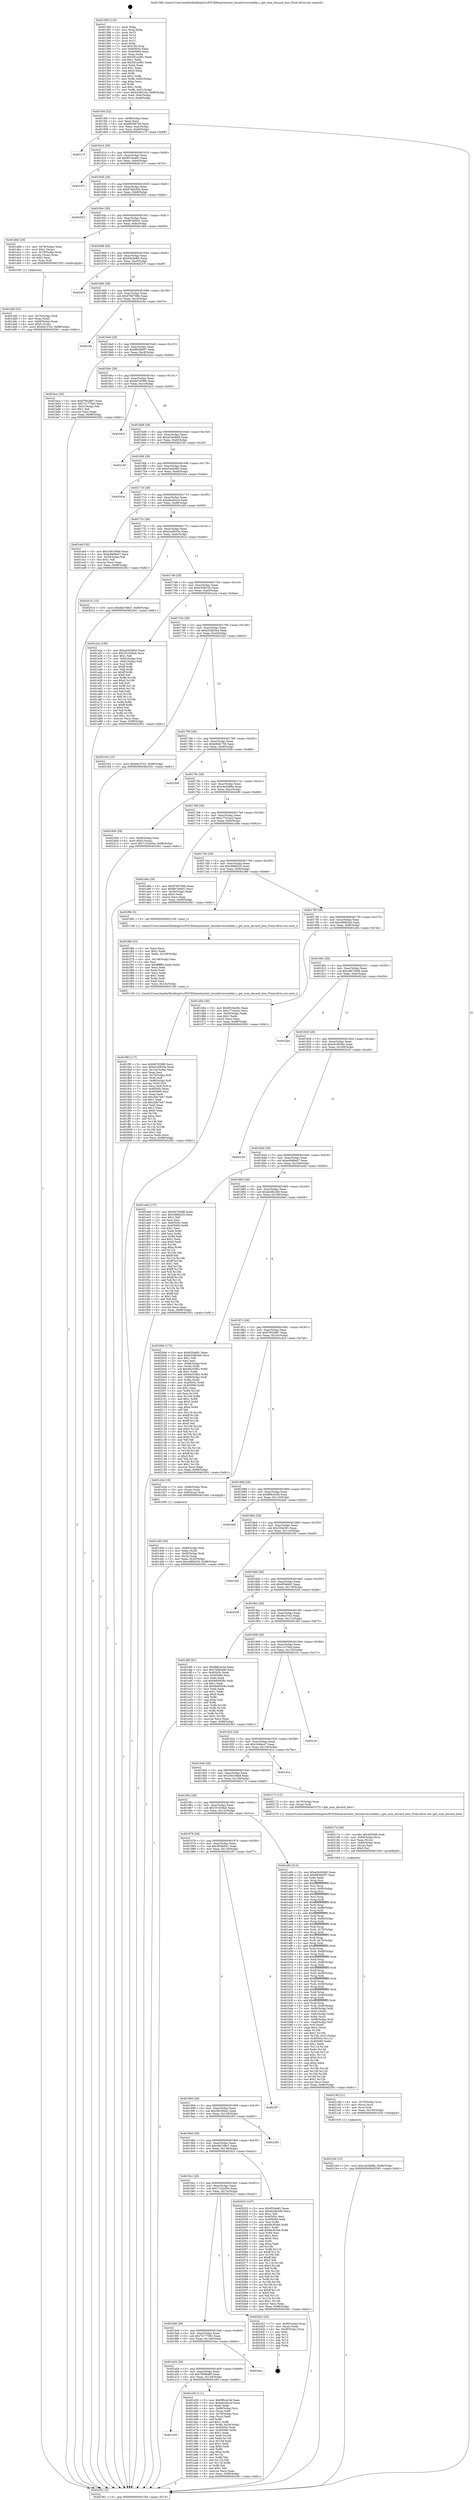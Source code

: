 digraph "0x401580" {
  label = "0x401580 (/mnt/c/Users/mathe/Desktop/tcc/POCII/binaries/extr_linuxdriversmddm.c_get_num_discard_bios_Final-ollvm.out::main(0))"
  labelloc = "t"
  node[shape=record]

  Entry [label="",width=0.3,height=0.3,shape=circle,fillcolor=black,style=filled]
  "0x4015f4" [label="{
     0x4015f4 [32]\l
     | [instrs]\l
     &nbsp;&nbsp;0x4015f4 \<+6\>: mov -0x98(%rbp),%eax\l
     &nbsp;&nbsp;0x4015fa \<+2\>: mov %eax,%ecx\l
     &nbsp;&nbsp;0x4015fc \<+6\>: sub $0x8050b7a9,%ecx\l
     &nbsp;&nbsp;0x401602 \<+6\>: mov %eax,-0xac(%rbp)\l
     &nbsp;&nbsp;0x401608 \<+6\>: mov %ecx,-0xb0(%rbp)\l
     &nbsp;&nbsp;0x40160e \<+6\>: je 0000000000401c7f \<main+0x6ff\>\l
  }"]
  "0x401c7f" [label="{
     0x401c7f\l
  }", style=dashed]
  "0x401614" [label="{
     0x401614 [28]\l
     | [instrs]\l
     &nbsp;&nbsp;0x401614 \<+5\>: jmp 0000000000401619 \<main+0x99\>\l
     &nbsp;&nbsp;0x401619 \<+6\>: mov -0xac(%rbp),%eax\l
     &nbsp;&nbsp;0x40161f \<+5\>: sub $0x8516a49c,%eax\l
     &nbsp;&nbsp;0x401624 \<+6\>: mov %eax,-0xb4(%rbp)\l
     &nbsp;&nbsp;0x40162a \<+6\>: je 0000000000401d7c \<main+0x7fc\>\l
  }"]
  Exit [label="",width=0.3,height=0.3,shape=circle,fillcolor=black,style=filled,peripheries=2]
  "0x401d7c" [label="{
     0x401d7c\l
  }", style=dashed]
  "0x401630" [label="{
     0x401630 [28]\l
     | [instrs]\l
     &nbsp;&nbsp;0x401630 \<+5\>: jmp 0000000000401635 \<main+0xb5\>\l
     &nbsp;&nbsp;0x401635 \<+6\>: mov -0xac(%rbp),%eax\l
     &nbsp;&nbsp;0x40163b \<+5\>: sub $0x87db230e,%eax\l
     &nbsp;&nbsp;0x401640 \<+6\>: mov %eax,-0xb8(%rbp)\l
     &nbsp;&nbsp;0x401646 \<+6\>: je 0000000000402552 \<main+0xfd2\>\l
  }"]
  "0x4021b0" [label="{
     0x4021b0 [15]\l
     | [instrs]\l
     &nbsp;&nbsp;0x4021b0 \<+10\>: movl $0xc4e5d68e,-0x98(%rbp)\l
     &nbsp;&nbsp;0x4021ba \<+5\>: jmp 0000000000402561 \<main+0xfe1\>\l
  }"]
  "0x402552" [label="{
     0x402552\l
  }", style=dashed]
  "0x40164c" [label="{
     0x40164c [28]\l
     | [instrs]\l
     &nbsp;&nbsp;0x40164c \<+5\>: jmp 0000000000401651 \<main+0xd1\>\l
     &nbsp;&nbsp;0x401651 \<+6\>: mov -0xac(%rbp),%eax\l
     &nbsp;&nbsp;0x401657 \<+5\>: sub $0x887e95d1,%eax\l
     &nbsp;&nbsp;0x40165c \<+6\>: mov %eax,-0xbc(%rbp)\l
     &nbsp;&nbsp;0x401662 \<+6\>: je 0000000000401db8 \<main+0x838\>\l
  }"]
  "0x40219b" [label="{
     0x40219b [21]\l
     | [instrs]\l
     &nbsp;&nbsp;0x40219b \<+4\>: mov -0x70(%rbp),%rcx\l
     &nbsp;&nbsp;0x40219f \<+3\>: mov (%rcx),%rcx\l
     &nbsp;&nbsp;0x4021a2 \<+3\>: mov %rcx,%rdi\l
     &nbsp;&nbsp;0x4021a5 \<+6\>: mov %eax,-0x150(%rbp)\l
     &nbsp;&nbsp;0x4021ab \<+5\>: call 0000000000401030 \<free@plt\>\l
     | [calls]\l
     &nbsp;&nbsp;0x401030 \{1\} (unknown)\l
  }"]
  "0x401db8" [label="{
     0x401db8 [29]\l
     | [instrs]\l
     &nbsp;&nbsp;0x401db8 \<+4\>: mov -0x78(%rbp),%rax\l
     &nbsp;&nbsp;0x401dbc \<+6\>: movl $0x1,(%rax)\l
     &nbsp;&nbsp;0x401dc2 \<+4\>: mov -0x78(%rbp),%rax\l
     &nbsp;&nbsp;0x401dc6 \<+3\>: movslq (%rax),%rax\l
     &nbsp;&nbsp;0x401dc9 \<+4\>: shl $0x2,%rax\l
     &nbsp;&nbsp;0x401dcd \<+3\>: mov %rax,%rdi\l
     &nbsp;&nbsp;0x401dd0 \<+5\>: call 0000000000401050 \<malloc@plt\>\l
     | [calls]\l
     &nbsp;&nbsp;0x401050 \{1\} (unknown)\l
  }"]
  "0x401668" [label="{
     0x401668 [28]\l
     | [instrs]\l
     &nbsp;&nbsp;0x401668 \<+5\>: jmp 000000000040166d \<main+0xed\>\l
     &nbsp;&nbsp;0x40166d \<+6\>: mov -0xac(%rbp),%eax\l
     &nbsp;&nbsp;0x401673 \<+5\>: sub $0x93b3e8f2,%eax\l
     &nbsp;&nbsp;0x401678 \<+6\>: mov %eax,-0xc0(%rbp)\l
     &nbsp;&nbsp;0x40167e \<+6\>: je 000000000040247f \<main+0xeff\>\l
  }"]
  "0x40217e" [label="{
     0x40217e [29]\l
     | [instrs]\l
     &nbsp;&nbsp;0x40217e \<+10\>: movabs $0x4030d6,%rdi\l
     &nbsp;&nbsp;0x402188 \<+4\>: mov -0x60(%rbp),%rcx\l
     &nbsp;&nbsp;0x40218c \<+2\>: mov %eax,(%rcx)\l
     &nbsp;&nbsp;0x40218e \<+4\>: mov -0x60(%rbp),%rcx\l
     &nbsp;&nbsp;0x402192 \<+2\>: mov (%rcx),%esi\l
     &nbsp;&nbsp;0x402194 \<+2\>: mov $0x0,%al\l
     &nbsp;&nbsp;0x402196 \<+5\>: call 0000000000401040 \<printf@plt\>\l
     | [calls]\l
     &nbsp;&nbsp;0x401040 \{1\} (unknown)\l
  }"]
  "0x40247f" [label="{
     0x40247f\l
  }", style=dashed]
  "0x401684" [label="{
     0x401684 [28]\l
     | [instrs]\l
     &nbsp;&nbsp;0x401684 \<+5\>: jmp 0000000000401689 \<main+0x109\>\l
     &nbsp;&nbsp;0x401689 \<+6\>: mov -0xac(%rbp),%eax\l
     &nbsp;&nbsp;0x40168f \<+5\>: sub $0x9780796b,%eax\l
     &nbsp;&nbsp;0x401694 \<+6\>: mov %eax,-0xc4(%rbp)\l
     &nbsp;&nbsp;0x40169a \<+6\>: je 00000000004022fa \<main+0xd7a\>\l
  }"]
  "0x401f9f" [label="{
     0x401f9f [117]\l
     | [instrs]\l
     &nbsp;&nbsp;0x401f9f \<+5\>: mov $0x9d7659f6,%ecx\l
     &nbsp;&nbsp;0x401fa4 \<+5\>: mov $0xb2a0835a,%edx\l
     &nbsp;&nbsp;0x401fa9 \<+6\>: mov -0x14c(%rbp),%esi\l
     &nbsp;&nbsp;0x401faf \<+3\>: imul %eax,%esi\l
     &nbsp;&nbsp;0x401fb2 \<+4\>: mov -0x70(%rbp),%r8\l
     &nbsp;&nbsp;0x401fb6 \<+3\>: mov (%r8),%r8\l
     &nbsp;&nbsp;0x401fb9 \<+4\>: mov -0x68(%rbp),%r9\l
     &nbsp;&nbsp;0x401fbd \<+3\>: movslq (%r9),%r9\l
     &nbsp;&nbsp;0x401fc0 \<+4\>: mov %esi,(%r8,%r9,4)\l
     &nbsp;&nbsp;0x401fc4 \<+7\>: mov 0x40505c,%eax\l
     &nbsp;&nbsp;0x401fcb \<+7\>: mov 0x405060,%esi\l
     &nbsp;&nbsp;0x401fd2 \<+2\>: mov %eax,%edi\l
     &nbsp;&nbsp;0x401fd4 \<+6\>: add $0x2bfc7b67,%edi\l
     &nbsp;&nbsp;0x401fda \<+3\>: sub $0x1,%edi\l
     &nbsp;&nbsp;0x401fdd \<+6\>: sub $0x2bfc7b67,%edi\l
     &nbsp;&nbsp;0x401fe3 \<+3\>: imul %edi,%eax\l
     &nbsp;&nbsp;0x401fe6 \<+3\>: and $0x1,%eax\l
     &nbsp;&nbsp;0x401fe9 \<+3\>: cmp $0x0,%eax\l
     &nbsp;&nbsp;0x401fec \<+4\>: sete %r10b\l
     &nbsp;&nbsp;0x401ff0 \<+3\>: cmp $0xa,%esi\l
     &nbsp;&nbsp;0x401ff3 \<+4\>: setl %r11b\l
     &nbsp;&nbsp;0x401ff7 \<+3\>: mov %r10b,%bl\l
     &nbsp;&nbsp;0x401ffa \<+3\>: and %r11b,%bl\l
     &nbsp;&nbsp;0x401ffd \<+3\>: xor %r11b,%r10b\l
     &nbsp;&nbsp;0x402000 \<+3\>: or %r10b,%bl\l
     &nbsp;&nbsp;0x402003 \<+3\>: test $0x1,%bl\l
     &nbsp;&nbsp;0x402006 \<+3\>: cmovne %edx,%ecx\l
     &nbsp;&nbsp;0x402009 \<+6\>: mov %ecx,-0x98(%rbp)\l
     &nbsp;&nbsp;0x40200f \<+5\>: jmp 0000000000402561 \<main+0xfe1\>\l
  }"]
  "0x4022fa" [label="{
     0x4022fa\l
  }", style=dashed]
  "0x4016a0" [label="{
     0x4016a0 [28]\l
     | [instrs]\l
     &nbsp;&nbsp;0x4016a0 \<+5\>: jmp 00000000004016a5 \<main+0x125\>\l
     &nbsp;&nbsp;0x4016a5 \<+6\>: mov -0xac(%rbp),%eax\l
     &nbsp;&nbsp;0x4016ab \<+5\>: sub $0x993db0f7,%eax\l
     &nbsp;&nbsp;0x4016b0 \<+6\>: mov %eax,-0xc8(%rbp)\l
     &nbsp;&nbsp;0x4016b6 \<+6\>: je 0000000000401bce \<main+0x64e\>\l
  }"]
  "0x401f6b" [label="{
     0x401f6b [52]\l
     | [instrs]\l
     &nbsp;&nbsp;0x401f6b \<+2\>: xor %ecx,%ecx\l
     &nbsp;&nbsp;0x401f6d \<+5\>: mov $0x2,%edx\l
     &nbsp;&nbsp;0x401f72 \<+6\>: mov %edx,-0x148(%rbp)\l
     &nbsp;&nbsp;0x401f78 \<+1\>: cltd\l
     &nbsp;&nbsp;0x401f79 \<+6\>: mov -0x148(%rbp),%esi\l
     &nbsp;&nbsp;0x401f7f \<+2\>: idiv %esi\l
     &nbsp;&nbsp;0x401f81 \<+6\>: imul $0xfffffffe,%edx,%edx\l
     &nbsp;&nbsp;0x401f87 \<+2\>: mov %ecx,%edi\l
     &nbsp;&nbsp;0x401f89 \<+2\>: sub %edx,%edi\l
     &nbsp;&nbsp;0x401f8b \<+2\>: mov %ecx,%edx\l
     &nbsp;&nbsp;0x401f8d \<+3\>: sub $0x1,%edx\l
     &nbsp;&nbsp;0x401f90 \<+2\>: add %edx,%edi\l
     &nbsp;&nbsp;0x401f92 \<+2\>: sub %edi,%ecx\l
     &nbsp;&nbsp;0x401f94 \<+6\>: mov %ecx,-0x14c(%rbp)\l
     &nbsp;&nbsp;0x401f9a \<+5\>: call 0000000000401160 \<next_i\>\l
     | [calls]\l
     &nbsp;&nbsp;0x401160 \{1\} (/mnt/c/Users/mathe/Desktop/tcc/POCII/binaries/extr_linuxdriversmddm.c_get_num_discard_bios_Final-ollvm.out::next_i)\l
  }"]
  "0x401bce" [label="{
     0x401bce [30]\l
     | [instrs]\l
     &nbsp;&nbsp;0x401bce \<+5\>: mov $0xf7952897,%eax\l
     &nbsp;&nbsp;0x401bd3 \<+5\>: mov $0x73177563,%ecx\l
     &nbsp;&nbsp;0x401bd8 \<+3\>: mov -0x31(%rbp),%dl\l
     &nbsp;&nbsp;0x401bdb \<+3\>: test $0x1,%dl\l
     &nbsp;&nbsp;0x401bde \<+3\>: cmovne %ecx,%eax\l
     &nbsp;&nbsp;0x401be1 \<+6\>: mov %eax,-0x98(%rbp)\l
     &nbsp;&nbsp;0x401be7 \<+5\>: jmp 0000000000402561 \<main+0xfe1\>\l
  }"]
  "0x4016bc" [label="{
     0x4016bc [28]\l
     | [instrs]\l
     &nbsp;&nbsp;0x4016bc \<+5\>: jmp 00000000004016c1 \<main+0x141\>\l
     &nbsp;&nbsp;0x4016c1 \<+6\>: mov -0xac(%rbp),%eax\l
     &nbsp;&nbsp;0x4016c7 \<+5\>: sub $0x9d7659f6,%eax\l
     &nbsp;&nbsp;0x4016cc \<+6\>: mov %eax,-0xcc(%rbp)\l
     &nbsp;&nbsp;0x4016d2 \<+6\>: je 00000000004024c5 \<main+0xf45\>\l
  }"]
  "0x401a20" [label="{
     0x401a20\l
  }", style=dashed]
  "0x4024c5" [label="{
     0x4024c5\l
  }", style=dashed]
  "0x4016d8" [label="{
     0x4016d8 [28]\l
     | [instrs]\l
     &nbsp;&nbsp;0x4016d8 \<+5\>: jmp 00000000004016dd \<main+0x15d\>\l
     &nbsp;&nbsp;0x4016dd \<+6\>: mov -0xac(%rbp),%eax\l
     &nbsp;&nbsp;0x4016e3 \<+5\>: sub $0xa53ed848,%eax\l
     &nbsp;&nbsp;0x4016e8 \<+6\>: mov %eax,-0xd0(%rbp)\l
     &nbsp;&nbsp;0x4016ee \<+6\>: je 00000000004021bf \<main+0xc3f\>\l
  }"]
  "0x401e50" [label="{
     0x401e50 [111]\l
     | [instrs]\l
     &nbsp;&nbsp;0x401e50 \<+5\>: mov $0xf98c4c5d,%eax\l
     &nbsp;&nbsp;0x401e55 \<+5\>: mov $0xa6a2bccd,%ecx\l
     &nbsp;&nbsp;0x401e5a \<+2\>: xor %edx,%edx\l
     &nbsp;&nbsp;0x401e5c \<+4\>: mov -0x68(%rbp),%rsi\l
     &nbsp;&nbsp;0x401e60 \<+2\>: mov (%rsi),%edi\l
     &nbsp;&nbsp;0x401e62 \<+4\>: mov -0x78(%rbp),%rsi\l
     &nbsp;&nbsp;0x401e66 \<+2\>: cmp (%rsi),%edi\l
     &nbsp;&nbsp;0x401e68 \<+4\>: setl %r8b\l
     &nbsp;&nbsp;0x401e6c \<+4\>: and $0x1,%r8b\l
     &nbsp;&nbsp;0x401e70 \<+4\>: mov %r8b,-0x29(%rbp)\l
     &nbsp;&nbsp;0x401e74 \<+7\>: mov 0x40505c,%edi\l
     &nbsp;&nbsp;0x401e7b \<+8\>: mov 0x405060,%r9d\l
     &nbsp;&nbsp;0x401e83 \<+3\>: sub $0x1,%edx\l
     &nbsp;&nbsp;0x401e86 \<+3\>: mov %edi,%r10d\l
     &nbsp;&nbsp;0x401e89 \<+3\>: add %edx,%r10d\l
     &nbsp;&nbsp;0x401e8c \<+4\>: imul %r10d,%edi\l
     &nbsp;&nbsp;0x401e90 \<+3\>: and $0x1,%edi\l
     &nbsp;&nbsp;0x401e93 \<+3\>: cmp $0x0,%edi\l
     &nbsp;&nbsp;0x401e96 \<+4\>: sete %r8b\l
     &nbsp;&nbsp;0x401e9a \<+4\>: cmp $0xa,%r9d\l
     &nbsp;&nbsp;0x401e9e \<+4\>: setl %r11b\l
     &nbsp;&nbsp;0x401ea2 \<+3\>: mov %r8b,%bl\l
     &nbsp;&nbsp;0x401ea5 \<+3\>: and %r11b,%bl\l
     &nbsp;&nbsp;0x401ea8 \<+3\>: xor %r11b,%r8b\l
     &nbsp;&nbsp;0x401eab \<+3\>: or %r8b,%bl\l
     &nbsp;&nbsp;0x401eae \<+3\>: test $0x1,%bl\l
     &nbsp;&nbsp;0x401eb1 \<+3\>: cmovne %ecx,%eax\l
     &nbsp;&nbsp;0x401eb4 \<+6\>: mov %eax,-0x98(%rbp)\l
     &nbsp;&nbsp;0x401eba \<+5\>: jmp 0000000000402561 \<main+0xfe1\>\l
  }"]
  "0x4021bf" [label="{
     0x4021bf\l
  }", style=dashed]
  "0x4016f4" [label="{
     0x4016f4 [28]\l
     | [instrs]\l
     &nbsp;&nbsp;0x4016f4 \<+5\>: jmp 00000000004016f9 \<main+0x179\>\l
     &nbsp;&nbsp;0x4016f9 \<+6\>: mov -0xac(%rbp),%eax\l
     &nbsp;&nbsp;0x4016ff \<+5\>: sub $0xa5445db5,%eax\l
     &nbsp;&nbsp;0x401704 \<+6\>: mov %eax,-0xd4(%rbp)\l
     &nbsp;&nbsp;0x40170a \<+6\>: je 000000000040243a \<main+0xeba\>\l
  }"]
  "0x401a04" [label="{
     0x401a04 [28]\l
     | [instrs]\l
     &nbsp;&nbsp;0x401a04 \<+5\>: jmp 0000000000401a09 \<main+0x489\>\l
     &nbsp;&nbsp;0x401a09 \<+6\>: mov -0xac(%rbp),%eax\l
     &nbsp;&nbsp;0x401a0f \<+5\>: sub $0x760f4480,%eax\l
     &nbsp;&nbsp;0x401a14 \<+6\>: mov %eax,-0x144(%rbp)\l
     &nbsp;&nbsp;0x401a1a \<+6\>: je 0000000000401e50 \<main+0x8d0\>\l
  }"]
  "0x40243a" [label="{
     0x40243a\l
  }", style=dashed]
  "0x401710" [label="{
     0x401710 [28]\l
     | [instrs]\l
     &nbsp;&nbsp;0x401710 \<+5\>: jmp 0000000000401715 \<main+0x195\>\l
     &nbsp;&nbsp;0x401715 \<+6\>: mov -0xac(%rbp),%eax\l
     &nbsp;&nbsp;0x40171b \<+5\>: sub $0xa6a2bccd,%eax\l
     &nbsp;&nbsp;0x401720 \<+6\>: mov %eax,-0xd8(%rbp)\l
     &nbsp;&nbsp;0x401726 \<+6\>: je 0000000000401ebf \<main+0x93f\>\l
  }"]
  "0x401bec" [label="{
     0x401bec\l
  }", style=dashed]
  "0x401ebf" [label="{
     0x401ebf [30]\l
     | [instrs]\l
     &nbsp;&nbsp;0x401ebf \<+5\>: mov $0x248194b8,%eax\l
     &nbsp;&nbsp;0x401ec4 \<+5\>: mov $0xe49d9a07,%ecx\l
     &nbsp;&nbsp;0x401ec9 \<+3\>: mov -0x29(%rbp),%dl\l
     &nbsp;&nbsp;0x401ecc \<+3\>: test $0x1,%dl\l
     &nbsp;&nbsp;0x401ecf \<+3\>: cmovne %ecx,%eax\l
     &nbsp;&nbsp;0x401ed2 \<+6\>: mov %eax,-0x98(%rbp)\l
     &nbsp;&nbsp;0x401ed8 \<+5\>: jmp 0000000000402561 \<main+0xfe1\>\l
  }"]
  "0x40172c" [label="{
     0x40172c [28]\l
     | [instrs]\l
     &nbsp;&nbsp;0x40172c \<+5\>: jmp 0000000000401731 \<main+0x1b1\>\l
     &nbsp;&nbsp;0x401731 \<+6\>: mov -0xac(%rbp),%eax\l
     &nbsp;&nbsp;0x401737 \<+5\>: sub $0xb2a0835a,%eax\l
     &nbsp;&nbsp;0x40173c \<+6\>: mov %eax,-0xdc(%rbp)\l
     &nbsp;&nbsp;0x401742 \<+6\>: je 0000000000402014 \<main+0xa94\>\l
  }"]
  "0x4019e8" [label="{
     0x4019e8 [28]\l
     | [instrs]\l
     &nbsp;&nbsp;0x4019e8 \<+5\>: jmp 00000000004019ed \<main+0x46d\>\l
     &nbsp;&nbsp;0x4019ed \<+6\>: mov -0xac(%rbp),%eax\l
     &nbsp;&nbsp;0x4019f3 \<+5\>: sub $0x73177563,%eax\l
     &nbsp;&nbsp;0x4019f8 \<+6\>: mov %eax,-0x140(%rbp)\l
     &nbsp;&nbsp;0x4019fe \<+6\>: je 0000000000401bec \<main+0x66c\>\l
  }"]
  "0x402014" [label="{
     0x402014 [15]\l
     | [instrs]\l
     &nbsp;&nbsp;0x402014 \<+10\>: movl $0x4bb7d8a7,-0x98(%rbp)\l
     &nbsp;&nbsp;0x40201e \<+5\>: jmp 0000000000402561 \<main+0xfe1\>\l
  }"]
  "0x401748" [label="{
     0x401748 [28]\l
     | [instrs]\l
     &nbsp;&nbsp;0x401748 \<+5\>: jmp 000000000040174d \<main+0x1cd\>\l
     &nbsp;&nbsp;0x40174d \<+6\>: mov -0xac(%rbp),%eax\l
     &nbsp;&nbsp;0x401753 \<+5\>: sub $0xb33821fe,%eax\l
     &nbsp;&nbsp;0x401758 \<+6\>: mov %eax,-0xe0(%rbp)\l
     &nbsp;&nbsp;0x40175e \<+6\>: je 0000000000401a2a \<main+0x4aa\>\l
  }"]
  "0x402422" [label="{
     0x402422 [24]\l
     | [instrs]\l
     &nbsp;&nbsp;0x402422 \<+7\>: mov -0x90(%rbp),%rax\l
     &nbsp;&nbsp;0x402429 \<+2\>: mov (%rax),%eax\l
     &nbsp;&nbsp;0x40242b \<+4\>: lea -0x28(%rbp),%rsp\l
     &nbsp;&nbsp;0x40242f \<+1\>: pop %rbx\l
     &nbsp;&nbsp;0x402430 \<+2\>: pop %r12\l
     &nbsp;&nbsp;0x402432 \<+2\>: pop %r13\l
     &nbsp;&nbsp;0x402434 \<+2\>: pop %r14\l
     &nbsp;&nbsp;0x402436 \<+2\>: pop %r15\l
     &nbsp;&nbsp;0x402438 \<+1\>: pop %rbp\l
     &nbsp;&nbsp;0x402439 \<+1\>: ret\l
  }"]
  "0x401a2a" [label="{
     0x401a2a [106]\l
     | [instrs]\l
     &nbsp;&nbsp;0x401a2a \<+5\>: mov $0xa5445db5,%eax\l
     &nbsp;&nbsp;0x401a2f \<+5\>: mov $0x351636a5,%ecx\l
     &nbsp;&nbsp;0x401a34 \<+2\>: mov $0x1,%dl\l
     &nbsp;&nbsp;0x401a36 \<+7\>: mov -0x92(%rbp),%sil\l
     &nbsp;&nbsp;0x401a3d \<+7\>: mov -0x91(%rbp),%dil\l
     &nbsp;&nbsp;0x401a44 \<+3\>: mov %sil,%r8b\l
     &nbsp;&nbsp;0x401a47 \<+4\>: xor $0xff,%r8b\l
     &nbsp;&nbsp;0x401a4b \<+3\>: mov %dil,%r9b\l
     &nbsp;&nbsp;0x401a4e \<+4\>: xor $0xff,%r9b\l
     &nbsp;&nbsp;0x401a52 \<+3\>: xor $0x0,%dl\l
     &nbsp;&nbsp;0x401a55 \<+3\>: mov %r8b,%r10b\l
     &nbsp;&nbsp;0x401a58 \<+4\>: and $0x0,%r10b\l
     &nbsp;&nbsp;0x401a5c \<+3\>: and %dl,%sil\l
     &nbsp;&nbsp;0x401a5f \<+3\>: mov %r9b,%r11b\l
     &nbsp;&nbsp;0x401a62 \<+4\>: and $0x0,%r11b\l
     &nbsp;&nbsp;0x401a66 \<+3\>: and %dl,%dil\l
     &nbsp;&nbsp;0x401a69 \<+3\>: or %sil,%r10b\l
     &nbsp;&nbsp;0x401a6c \<+3\>: or %dil,%r11b\l
     &nbsp;&nbsp;0x401a6f \<+3\>: xor %r11b,%r10b\l
     &nbsp;&nbsp;0x401a72 \<+3\>: or %r9b,%r8b\l
     &nbsp;&nbsp;0x401a75 \<+4\>: xor $0xff,%r8b\l
     &nbsp;&nbsp;0x401a79 \<+3\>: or $0x0,%dl\l
     &nbsp;&nbsp;0x401a7c \<+3\>: and %dl,%r8b\l
     &nbsp;&nbsp;0x401a7f \<+3\>: or %r8b,%r10b\l
     &nbsp;&nbsp;0x401a82 \<+4\>: test $0x1,%r10b\l
     &nbsp;&nbsp;0x401a86 \<+3\>: cmovne %ecx,%eax\l
     &nbsp;&nbsp;0x401a89 \<+6\>: mov %eax,-0x98(%rbp)\l
     &nbsp;&nbsp;0x401a8f \<+5\>: jmp 0000000000402561 \<main+0xfe1\>\l
  }"]
  "0x401764" [label="{
     0x401764 [28]\l
     | [instrs]\l
     &nbsp;&nbsp;0x401764 \<+5\>: jmp 0000000000401769 \<main+0x1e9\>\l
     &nbsp;&nbsp;0x401769 \<+6\>: mov -0xac(%rbp),%eax\l
     &nbsp;&nbsp;0x40176f \<+5\>: sub $0xb33db3e4,%eax\l
     &nbsp;&nbsp;0x401774 \<+6\>: mov %eax,-0xe4(%rbp)\l
     &nbsp;&nbsp;0x40177a \<+6\>: je 0000000000402163 \<main+0xbe3\>\l
  }"]
  "0x402561" [label="{
     0x402561 [5]\l
     | [instrs]\l
     &nbsp;&nbsp;0x402561 \<+5\>: jmp 00000000004015f4 \<main+0x74\>\l
  }"]
  "0x401580" [label="{
     0x401580 [116]\l
     | [instrs]\l
     &nbsp;&nbsp;0x401580 \<+1\>: push %rbp\l
     &nbsp;&nbsp;0x401581 \<+3\>: mov %rsp,%rbp\l
     &nbsp;&nbsp;0x401584 \<+2\>: push %r15\l
     &nbsp;&nbsp;0x401586 \<+2\>: push %r14\l
     &nbsp;&nbsp;0x401588 \<+2\>: push %r13\l
     &nbsp;&nbsp;0x40158a \<+2\>: push %r12\l
     &nbsp;&nbsp;0x40158c \<+1\>: push %rbx\l
     &nbsp;&nbsp;0x40158d \<+7\>: sub $0x158,%rsp\l
     &nbsp;&nbsp;0x401594 \<+7\>: mov 0x40505c,%eax\l
     &nbsp;&nbsp;0x40159b \<+7\>: mov 0x405060,%ecx\l
     &nbsp;&nbsp;0x4015a2 \<+2\>: mov %eax,%edx\l
     &nbsp;&nbsp;0x4015a4 \<+6\>: sub $0x581ac9f1,%edx\l
     &nbsp;&nbsp;0x4015aa \<+3\>: sub $0x1,%edx\l
     &nbsp;&nbsp;0x4015ad \<+6\>: add $0x581ac9f1,%edx\l
     &nbsp;&nbsp;0x4015b3 \<+3\>: imul %edx,%eax\l
     &nbsp;&nbsp;0x4015b6 \<+3\>: and $0x1,%eax\l
     &nbsp;&nbsp;0x4015b9 \<+3\>: cmp $0x0,%eax\l
     &nbsp;&nbsp;0x4015bc \<+4\>: sete %r8b\l
     &nbsp;&nbsp;0x4015c0 \<+4\>: and $0x1,%r8b\l
     &nbsp;&nbsp;0x4015c4 \<+7\>: mov %r8b,-0x92(%rbp)\l
     &nbsp;&nbsp;0x4015cb \<+3\>: cmp $0xa,%ecx\l
     &nbsp;&nbsp;0x4015ce \<+4\>: setl %r8b\l
     &nbsp;&nbsp;0x4015d2 \<+4\>: and $0x1,%r8b\l
     &nbsp;&nbsp;0x4015d6 \<+7\>: mov %r8b,-0x91(%rbp)\l
     &nbsp;&nbsp;0x4015dd \<+10\>: movl $0xb33821fe,-0x98(%rbp)\l
     &nbsp;&nbsp;0x4015e7 \<+6\>: mov %edi,-0x9c(%rbp)\l
     &nbsp;&nbsp;0x4015ed \<+7\>: mov %rsi,-0xa8(%rbp)\l
  }"]
  "0x4019cc" [label="{
     0x4019cc [28]\l
     | [instrs]\l
     &nbsp;&nbsp;0x4019cc \<+5\>: jmp 00000000004019d1 \<main+0x451\>\l
     &nbsp;&nbsp;0x4019d1 \<+6\>: mov -0xac(%rbp),%eax\l
     &nbsp;&nbsp;0x4019d7 \<+5\>: sub $0x7152a50e,%eax\l
     &nbsp;&nbsp;0x4019dc \<+6\>: mov %eax,-0x13c(%rbp)\l
     &nbsp;&nbsp;0x4019e2 \<+6\>: je 0000000000402422 \<main+0xea2\>\l
  }"]
  "0x402163" [label="{
     0x402163 [15]\l
     | [instrs]\l
     &nbsp;&nbsp;0x402163 \<+10\>: movl $0x94c37e2,-0x98(%rbp)\l
     &nbsp;&nbsp;0x40216d \<+5\>: jmp 0000000000402561 \<main+0xfe1\>\l
  }"]
  "0x401780" [label="{
     0x401780 [28]\l
     | [instrs]\l
     &nbsp;&nbsp;0x401780 \<+5\>: jmp 0000000000401785 \<main+0x205\>\l
     &nbsp;&nbsp;0x401785 \<+6\>: mov -0xac(%rbp),%eax\l
     &nbsp;&nbsp;0x40178b \<+5\>: sub $0xb9e6c758,%eax\l
     &nbsp;&nbsp;0x401790 \<+6\>: mov %eax,-0xe8(%rbp)\l
     &nbsp;&nbsp;0x401796 \<+6\>: je 0000000000402309 \<main+0xd89\>\l
  }"]
  "0x402023" [label="{
     0x402023 [147]\l
     | [instrs]\l
     &nbsp;&nbsp;0x402023 \<+5\>: mov $0x855eb81,%eax\l
     &nbsp;&nbsp;0x402028 \<+5\>: mov $0xeb382d40,%ecx\l
     &nbsp;&nbsp;0x40202d \<+2\>: mov $0x1,%dl\l
     &nbsp;&nbsp;0x40202f \<+7\>: mov 0x40505c,%esi\l
     &nbsp;&nbsp;0x402036 \<+7\>: mov 0x405060,%edi\l
     &nbsp;&nbsp;0x40203d \<+3\>: mov %esi,%r8d\l
     &nbsp;&nbsp;0x402040 \<+7\>: sub $0x8e363eb,%r8d\l
     &nbsp;&nbsp;0x402047 \<+4\>: sub $0x1,%r8d\l
     &nbsp;&nbsp;0x40204b \<+7\>: add $0x8e363eb,%r8d\l
     &nbsp;&nbsp;0x402052 \<+4\>: imul %r8d,%esi\l
     &nbsp;&nbsp;0x402056 \<+3\>: and $0x1,%esi\l
     &nbsp;&nbsp;0x402059 \<+3\>: cmp $0x0,%esi\l
     &nbsp;&nbsp;0x40205c \<+4\>: sete %r9b\l
     &nbsp;&nbsp;0x402060 \<+3\>: cmp $0xa,%edi\l
     &nbsp;&nbsp;0x402063 \<+4\>: setl %r10b\l
     &nbsp;&nbsp;0x402067 \<+3\>: mov %r9b,%r11b\l
     &nbsp;&nbsp;0x40206a \<+4\>: xor $0xff,%r11b\l
     &nbsp;&nbsp;0x40206e \<+3\>: mov %r10b,%bl\l
     &nbsp;&nbsp;0x402071 \<+3\>: xor $0xff,%bl\l
     &nbsp;&nbsp;0x402074 \<+3\>: xor $0x0,%dl\l
     &nbsp;&nbsp;0x402077 \<+3\>: mov %r11b,%r14b\l
     &nbsp;&nbsp;0x40207a \<+4\>: and $0x0,%r14b\l
     &nbsp;&nbsp;0x40207e \<+3\>: and %dl,%r9b\l
     &nbsp;&nbsp;0x402081 \<+3\>: mov %bl,%r15b\l
     &nbsp;&nbsp;0x402084 \<+4\>: and $0x0,%r15b\l
     &nbsp;&nbsp;0x402088 \<+3\>: and %dl,%r10b\l
     &nbsp;&nbsp;0x40208b \<+3\>: or %r9b,%r14b\l
     &nbsp;&nbsp;0x40208e \<+3\>: or %r10b,%r15b\l
     &nbsp;&nbsp;0x402091 \<+3\>: xor %r15b,%r14b\l
     &nbsp;&nbsp;0x402094 \<+3\>: or %bl,%r11b\l
     &nbsp;&nbsp;0x402097 \<+4\>: xor $0xff,%r11b\l
     &nbsp;&nbsp;0x40209b \<+3\>: or $0x0,%dl\l
     &nbsp;&nbsp;0x40209e \<+3\>: and %dl,%r11b\l
     &nbsp;&nbsp;0x4020a1 \<+3\>: or %r11b,%r14b\l
     &nbsp;&nbsp;0x4020a4 \<+4\>: test $0x1,%r14b\l
     &nbsp;&nbsp;0x4020a8 \<+3\>: cmovne %ecx,%eax\l
     &nbsp;&nbsp;0x4020ab \<+6\>: mov %eax,-0x98(%rbp)\l
     &nbsp;&nbsp;0x4020b1 \<+5\>: jmp 0000000000402561 \<main+0xfe1\>\l
  }"]
  "0x402309" [label="{
     0x402309\l
  }", style=dashed]
  "0x40179c" [label="{
     0x40179c [28]\l
     | [instrs]\l
     &nbsp;&nbsp;0x40179c \<+5\>: jmp 00000000004017a1 \<main+0x221\>\l
     &nbsp;&nbsp;0x4017a1 \<+6\>: mov -0xac(%rbp),%eax\l
     &nbsp;&nbsp;0x4017a7 \<+5\>: sub $0xc4e5d68e,%eax\l
     &nbsp;&nbsp;0x4017ac \<+6\>: mov %eax,-0xec(%rbp)\l
     &nbsp;&nbsp;0x4017b2 \<+6\>: je 0000000000402406 \<main+0xe86\>\l
  }"]
  "0x4019b0" [label="{
     0x4019b0 [28]\l
     | [instrs]\l
     &nbsp;&nbsp;0x4019b0 \<+5\>: jmp 00000000004019b5 \<main+0x435\>\l
     &nbsp;&nbsp;0x4019b5 \<+6\>: mov -0xac(%rbp),%eax\l
     &nbsp;&nbsp;0x4019bb \<+5\>: sub $0x4bb7d8a7,%eax\l
     &nbsp;&nbsp;0x4019c0 \<+6\>: mov %eax,-0x138(%rbp)\l
     &nbsp;&nbsp;0x4019c6 \<+6\>: je 0000000000402023 \<main+0xaa3\>\l
  }"]
  "0x402406" [label="{
     0x402406 [28]\l
     | [instrs]\l
     &nbsp;&nbsp;0x402406 \<+7\>: mov -0x90(%rbp),%rax\l
     &nbsp;&nbsp;0x40240d \<+6\>: movl $0x0,(%rax)\l
     &nbsp;&nbsp;0x402413 \<+10\>: movl $0x7152a50e,-0x98(%rbp)\l
     &nbsp;&nbsp;0x40241d \<+5\>: jmp 0000000000402561 \<main+0xfe1\>\l
  }"]
  "0x4017b8" [label="{
     0x4017b8 [28]\l
     | [instrs]\l
     &nbsp;&nbsp;0x4017b8 \<+5\>: jmp 00000000004017bd \<main+0x23d\>\l
     &nbsp;&nbsp;0x4017bd \<+6\>: mov -0xac(%rbp),%eax\l
     &nbsp;&nbsp;0x4017c3 \<+5\>: sub $0xc77e3ce2,%eax\l
     &nbsp;&nbsp;0x4017c8 \<+6\>: mov %eax,-0xf0(%rbp)\l
     &nbsp;&nbsp;0x4017ce \<+6\>: je 0000000000401d9a \<main+0x81a\>\l
  }"]
  "0x402283" [label="{
     0x402283\l
  }", style=dashed]
  "0x401d9a" [label="{
     0x401d9a [30]\l
     | [instrs]\l
     &nbsp;&nbsp;0x401d9a \<+5\>: mov $0x9780796b,%eax\l
     &nbsp;&nbsp;0x401d9f \<+5\>: mov $0x887e95d1,%ecx\l
     &nbsp;&nbsp;0x401da4 \<+3\>: mov -0x30(%rbp),%edx\l
     &nbsp;&nbsp;0x401da7 \<+3\>: cmp $0x0,%edx\l
     &nbsp;&nbsp;0x401daa \<+3\>: cmove %ecx,%eax\l
     &nbsp;&nbsp;0x401dad \<+6\>: mov %eax,-0x98(%rbp)\l
     &nbsp;&nbsp;0x401db3 \<+5\>: jmp 0000000000402561 \<main+0xfe1\>\l
  }"]
  "0x4017d4" [label="{
     0x4017d4 [28]\l
     | [instrs]\l
     &nbsp;&nbsp;0x4017d4 \<+5\>: jmp 00000000004017d9 \<main+0x259\>\l
     &nbsp;&nbsp;0x4017d9 \<+6\>: mov -0xac(%rbp),%eax\l
     &nbsp;&nbsp;0x4017df \<+5\>: sub $0xc8dfd225,%eax\l
     &nbsp;&nbsp;0x4017e4 \<+6\>: mov %eax,-0xf4(%rbp)\l
     &nbsp;&nbsp;0x4017ea \<+6\>: je 0000000000401f66 \<main+0x9e6\>\l
  }"]
  "0x401994" [label="{
     0x401994 [28]\l
     | [instrs]\l
     &nbsp;&nbsp;0x401994 \<+5\>: jmp 0000000000401999 \<main+0x419\>\l
     &nbsp;&nbsp;0x401999 \<+6\>: mov -0xac(%rbp),%eax\l
     &nbsp;&nbsp;0x40199f \<+5\>: sub $0x39c05be2,%eax\l
     &nbsp;&nbsp;0x4019a4 \<+6\>: mov %eax,-0x134(%rbp)\l
     &nbsp;&nbsp;0x4019aa \<+6\>: je 0000000000402283 \<main+0xd03\>\l
  }"]
  "0x401f66" [label="{
     0x401f66 [5]\l
     | [instrs]\l
     &nbsp;&nbsp;0x401f66 \<+5\>: call 0000000000401160 \<next_i\>\l
     | [calls]\l
     &nbsp;&nbsp;0x401160 \{1\} (/mnt/c/Users/mathe/Desktop/tcc/POCII/binaries/extr_linuxdriversmddm.c_get_num_discard_bios_Final-ollvm.out::next_i)\l
  }"]
  "0x4017f0" [label="{
     0x4017f0 [28]\l
     | [instrs]\l
     &nbsp;&nbsp;0x4017f0 \<+5\>: jmp 00000000004017f5 \<main+0x275\>\l
     &nbsp;&nbsp;0x4017f5 \<+6\>: mov -0xac(%rbp),%eax\l
     &nbsp;&nbsp;0x4017fb \<+5\>: sub $0xc98f443d,%eax\l
     &nbsp;&nbsp;0x401800 \<+6\>: mov %eax,-0xf8(%rbp)\l
     &nbsp;&nbsp;0x401806 \<+6\>: je 0000000000401d5e \<main+0x7de\>\l
  }"]
  "0x4023f7" [label="{
     0x4023f7\l
  }", style=dashed]
  "0x401d5e" [label="{
     0x401d5e [30]\l
     | [instrs]\l
     &nbsp;&nbsp;0x401d5e \<+5\>: mov $0x8516a49c,%eax\l
     &nbsp;&nbsp;0x401d63 \<+5\>: mov $0xc77e3ce2,%ecx\l
     &nbsp;&nbsp;0x401d68 \<+3\>: mov -0x30(%rbp),%edx\l
     &nbsp;&nbsp;0x401d6b \<+3\>: cmp $0x1,%edx\l
     &nbsp;&nbsp;0x401d6e \<+3\>: cmovl %ecx,%eax\l
     &nbsp;&nbsp;0x401d71 \<+6\>: mov %eax,-0x98(%rbp)\l
     &nbsp;&nbsp;0x401d77 \<+5\>: jmp 0000000000402561 \<main+0xfe1\>\l
  }"]
  "0x40180c" [label="{
     0x40180c [28]\l
     | [instrs]\l
     &nbsp;&nbsp;0x40180c \<+5\>: jmp 0000000000401811 \<main+0x291\>\l
     &nbsp;&nbsp;0x401811 \<+6\>: mov -0xac(%rbp),%eax\l
     &nbsp;&nbsp;0x401817 \<+5\>: sub $0xcd675d94,%eax\l
     &nbsp;&nbsp;0x40181c \<+6\>: mov %eax,-0xfc(%rbp)\l
     &nbsp;&nbsp;0x401822 \<+6\>: je 00000000004022ad \<main+0xd2d\>\l
  }"]
  "0x401dd5" [label="{
     0x401dd5 [32]\l
     | [instrs]\l
     &nbsp;&nbsp;0x401dd5 \<+4\>: mov -0x70(%rbp),%rdi\l
     &nbsp;&nbsp;0x401dd9 \<+3\>: mov %rax,(%rdi)\l
     &nbsp;&nbsp;0x401ddc \<+4\>: mov -0x68(%rbp),%rax\l
     &nbsp;&nbsp;0x401de0 \<+6\>: movl $0x0,(%rax)\l
     &nbsp;&nbsp;0x401de6 \<+10\>: movl $0x94c37e2,-0x98(%rbp)\l
     &nbsp;&nbsp;0x401df0 \<+5\>: jmp 0000000000402561 \<main+0xfe1\>\l
  }"]
  "0x4022ad" [label="{
     0x4022ad\l
  }", style=dashed]
  "0x401828" [label="{
     0x401828 [28]\l
     | [instrs]\l
     &nbsp;&nbsp;0x401828 \<+5\>: jmp 000000000040182d \<main+0x2ad\>\l
     &nbsp;&nbsp;0x40182d \<+6\>: mov -0xac(%rbp),%eax\l
     &nbsp;&nbsp;0x401833 \<+5\>: sub $0xe429026c,%eax\l
     &nbsp;&nbsp;0x401838 \<+6\>: mov %eax,-0x100(%rbp)\l
     &nbsp;&nbsp;0x40183e \<+6\>: je 0000000000402220 \<main+0xca0\>\l
  }"]
  "0x401d40" [label="{
     0x401d40 [30]\l
     | [instrs]\l
     &nbsp;&nbsp;0x401d40 \<+4\>: mov -0x80(%rbp),%rdi\l
     &nbsp;&nbsp;0x401d44 \<+2\>: mov %eax,(%rdi)\l
     &nbsp;&nbsp;0x401d46 \<+4\>: mov -0x80(%rbp),%rdi\l
     &nbsp;&nbsp;0x401d4a \<+2\>: mov (%rdi),%eax\l
     &nbsp;&nbsp;0x401d4c \<+3\>: mov %eax,-0x30(%rbp)\l
     &nbsp;&nbsp;0x401d4f \<+10\>: movl $0xc98f443d,-0x98(%rbp)\l
     &nbsp;&nbsp;0x401d59 \<+5\>: jmp 0000000000402561 \<main+0xfe1\>\l
  }"]
  "0x402220" [label="{
     0x402220\l
  }", style=dashed]
  "0x401844" [label="{
     0x401844 [28]\l
     | [instrs]\l
     &nbsp;&nbsp;0x401844 \<+5\>: jmp 0000000000401849 \<main+0x2c9\>\l
     &nbsp;&nbsp;0x401849 \<+6\>: mov -0xac(%rbp),%eax\l
     &nbsp;&nbsp;0x40184f \<+5\>: sub $0xe49d9a07,%eax\l
     &nbsp;&nbsp;0x401854 \<+6\>: mov %eax,-0x104(%rbp)\l
     &nbsp;&nbsp;0x40185a \<+6\>: je 0000000000401edd \<main+0x95d\>\l
  }"]
  "0x401978" [label="{
     0x401978 [28]\l
     | [instrs]\l
     &nbsp;&nbsp;0x401978 \<+5\>: jmp 000000000040197d \<main+0x3fd\>\l
     &nbsp;&nbsp;0x40197d \<+6\>: mov -0xac(%rbp),%eax\l
     &nbsp;&nbsp;0x401983 \<+5\>: sub $0x383fe841,%eax\l
     &nbsp;&nbsp;0x401988 \<+6\>: mov %eax,-0x130(%rbp)\l
     &nbsp;&nbsp;0x40198e \<+6\>: je 00000000004023f7 \<main+0xe77\>\l
  }"]
  "0x401edd" [label="{
     0x401edd [137]\l
     | [instrs]\l
     &nbsp;&nbsp;0x401edd \<+5\>: mov $0x9d7659f6,%eax\l
     &nbsp;&nbsp;0x401ee2 \<+5\>: mov $0xc8dfd225,%ecx\l
     &nbsp;&nbsp;0x401ee7 \<+2\>: mov $0x1,%dl\l
     &nbsp;&nbsp;0x401ee9 \<+2\>: xor %esi,%esi\l
     &nbsp;&nbsp;0x401eeb \<+7\>: mov 0x40505c,%edi\l
     &nbsp;&nbsp;0x401ef2 \<+8\>: mov 0x405060,%r8d\l
     &nbsp;&nbsp;0x401efa \<+3\>: sub $0x1,%esi\l
     &nbsp;&nbsp;0x401efd \<+3\>: mov %edi,%r9d\l
     &nbsp;&nbsp;0x401f00 \<+3\>: add %esi,%r9d\l
     &nbsp;&nbsp;0x401f03 \<+4\>: imul %r9d,%edi\l
     &nbsp;&nbsp;0x401f07 \<+3\>: and $0x1,%edi\l
     &nbsp;&nbsp;0x401f0a \<+3\>: cmp $0x0,%edi\l
     &nbsp;&nbsp;0x401f0d \<+4\>: sete %r10b\l
     &nbsp;&nbsp;0x401f11 \<+4\>: cmp $0xa,%r8d\l
     &nbsp;&nbsp;0x401f15 \<+4\>: setl %r11b\l
     &nbsp;&nbsp;0x401f19 \<+3\>: mov %r10b,%bl\l
     &nbsp;&nbsp;0x401f1c \<+3\>: xor $0xff,%bl\l
     &nbsp;&nbsp;0x401f1f \<+3\>: mov %r11b,%r14b\l
     &nbsp;&nbsp;0x401f22 \<+4\>: xor $0xff,%r14b\l
     &nbsp;&nbsp;0x401f26 \<+3\>: xor $0x1,%dl\l
     &nbsp;&nbsp;0x401f29 \<+3\>: mov %bl,%r15b\l
     &nbsp;&nbsp;0x401f2c \<+4\>: and $0xff,%r15b\l
     &nbsp;&nbsp;0x401f30 \<+3\>: and %dl,%r10b\l
     &nbsp;&nbsp;0x401f33 \<+3\>: mov %r14b,%r12b\l
     &nbsp;&nbsp;0x401f36 \<+4\>: and $0xff,%r12b\l
     &nbsp;&nbsp;0x401f3a \<+3\>: and %dl,%r11b\l
     &nbsp;&nbsp;0x401f3d \<+3\>: or %r10b,%r15b\l
     &nbsp;&nbsp;0x401f40 \<+3\>: or %r11b,%r12b\l
     &nbsp;&nbsp;0x401f43 \<+3\>: xor %r12b,%r15b\l
     &nbsp;&nbsp;0x401f46 \<+3\>: or %r14b,%bl\l
     &nbsp;&nbsp;0x401f49 \<+3\>: xor $0xff,%bl\l
     &nbsp;&nbsp;0x401f4c \<+3\>: or $0x1,%dl\l
     &nbsp;&nbsp;0x401f4f \<+2\>: and %dl,%bl\l
     &nbsp;&nbsp;0x401f51 \<+3\>: or %bl,%r15b\l
     &nbsp;&nbsp;0x401f54 \<+4\>: test $0x1,%r15b\l
     &nbsp;&nbsp;0x401f58 \<+3\>: cmovne %ecx,%eax\l
     &nbsp;&nbsp;0x401f5b \<+6\>: mov %eax,-0x98(%rbp)\l
     &nbsp;&nbsp;0x401f61 \<+5\>: jmp 0000000000402561 \<main+0xfe1\>\l
  }"]
  "0x401860" [label="{
     0x401860 [28]\l
     | [instrs]\l
     &nbsp;&nbsp;0x401860 \<+5\>: jmp 0000000000401865 \<main+0x2e5\>\l
     &nbsp;&nbsp;0x401865 \<+6\>: mov -0xac(%rbp),%eax\l
     &nbsp;&nbsp;0x40186b \<+5\>: sub $0xeb382d40,%eax\l
     &nbsp;&nbsp;0x401870 \<+6\>: mov %eax,-0x108(%rbp)\l
     &nbsp;&nbsp;0x401876 \<+6\>: je 00000000004020b6 \<main+0xb36\>\l
  }"]
  "0x401a94" [label="{
     0x401a94 [314]\l
     | [instrs]\l
     &nbsp;&nbsp;0x401a94 \<+5\>: mov $0xa5445db5,%eax\l
     &nbsp;&nbsp;0x401a99 \<+5\>: mov $0x993db0f7,%ecx\l
     &nbsp;&nbsp;0x401a9e \<+2\>: xor %edx,%edx\l
     &nbsp;&nbsp;0x401aa0 \<+3\>: mov %rsp,%rsi\l
     &nbsp;&nbsp;0x401aa3 \<+4\>: add $0xfffffffffffffff0,%rsi\l
     &nbsp;&nbsp;0x401aa7 \<+3\>: mov %rsi,%rsp\l
     &nbsp;&nbsp;0x401aaa \<+7\>: mov %rsi,-0x90(%rbp)\l
     &nbsp;&nbsp;0x401ab1 \<+3\>: mov %rsp,%rsi\l
     &nbsp;&nbsp;0x401ab4 \<+4\>: add $0xfffffffffffffff0,%rsi\l
     &nbsp;&nbsp;0x401ab8 \<+3\>: mov %rsi,%rsp\l
     &nbsp;&nbsp;0x401abb \<+3\>: mov %rsp,%rdi\l
     &nbsp;&nbsp;0x401abe \<+4\>: add $0xfffffffffffffff0,%rdi\l
     &nbsp;&nbsp;0x401ac2 \<+3\>: mov %rdi,%rsp\l
     &nbsp;&nbsp;0x401ac5 \<+7\>: mov %rdi,-0x88(%rbp)\l
     &nbsp;&nbsp;0x401acc \<+3\>: mov %rsp,%rdi\l
     &nbsp;&nbsp;0x401acf \<+4\>: add $0xfffffffffffffff0,%rdi\l
     &nbsp;&nbsp;0x401ad3 \<+3\>: mov %rdi,%rsp\l
     &nbsp;&nbsp;0x401ad6 \<+4\>: mov %rdi,-0x80(%rbp)\l
     &nbsp;&nbsp;0x401ada \<+3\>: mov %rsp,%rdi\l
     &nbsp;&nbsp;0x401add \<+4\>: add $0xfffffffffffffff0,%rdi\l
     &nbsp;&nbsp;0x401ae1 \<+3\>: mov %rdi,%rsp\l
     &nbsp;&nbsp;0x401ae4 \<+4\>: mov %rdi,-0x78(%rbp)\l
     &nbsp;&nbsp;0x401ae8 \<+3\>: mov %rsp,%rdi\l
     &nbsp;&nbsp;0x401aeb \<+4\>: add $0xfffffffffffffff0,%rdi\l
     &nbsp;&nbsp;0x401aef \<+3\>: mov %rdi,%rsp\l
     &nbsp;&nbsp;0x401af2 \<+4\>: mov %rdi,-0x70(%rbp)\l
     &nbsp;&nbsp;0x401af6 \<+3\>: mov %rsp,%rdi\l
     &nbsp;&nbsp;0x401af9 \<+4\>: add $0xfffffffffffffff0,%rdi\l
     &nbsp;&nbsp;0x401afd \<+3\>: mov %rdi,%rsp\l
     &nbsp;&nbsp;0x401b00 \<+4\>: mov %rdi,-0x68(%rbp)\l
     &nbsp;&nbsp;0x401b04 \<+3\>: mov %rsp,%rdi\l
     &nbsp;&nbsp;0x401b07 \<+4\>: add $0xfffffffffffffff0,%rdi\l
     &nbsp;&nbsp;0x401b0b \<+3\>: mov %rdi,%rsp\l
     &nbsp;&nbsp;0x401b0e \<+4\>: mov %rdi,-0x60(%rbp)\l
     &nbsp;&nbsp;0x401b12 \<+3\>: mov %rsp,%rdi\l
     &nbsp;&nbsp;0x401b15 \<+4\>: add $0xfffffffffffffff0,%rdi\l
     &nbsp;&nbsp;0x401b19 \<+3\>: mov %rdi,%rsp\l
     &nbsp;&nbsp;0x401b1c \<+4\>: mov %rdi,-0x58(%rbp)\l
     &nbsp;&nbsp;0x401b20 \<+3\>: mov %rsp,%rdi\l
     &nbsp;&nbsp;0x401b23 \<+4\>: add $0xfffffffffffffff0,%rdi\l
     &nbsp;&nbsp;0x401b27 \<+3\>: mov %rdi,%rsp\l
     &nbsp;&nbsp;0x401b2a \<+4\>: mov %rdi,-0x50(%rbp)\l
     &nbsp;&nbsp;0x401b2e \<+3\>: mov %rsp,%rdi\l
     &nbsp;&nbsp;0x401b31 \<+4\>: add $0xfffffffffffffff0,%rdi\l
     &nbsp;&nbsp;0x401b35 \<+3\>: mov %rdi,%rsp\l
     &nbsp;&nbsp;0x401b38 \<+4\>: mov %rdi,-0x48(%rbp)\l
     &nbsp;&nbsp;0x401b3c \<+3\>: mov %rsp,%rdi\l
     &nbsp;&nbsp;0x401b3f \<+4\>: add $0xfffffffffffffff0,%rdi\l
     &nbsp;&nbsp;0x401b43 \<+3\>: mov %rdi,%rsp\l
     &nbsp;&nbsp;0x401b46 \<+4\>: mov %rdi,-0x40(%rbp)\l
     &nbsp;&nbsp;0x401b4a \<+7\>: mov -0x90(%rbp),%rdi\l
     &nbsp;&nbsp;0x401b51 \<+6\>: movl $0x0,(%rdi)\l
     &nbsp;&nbsp;0x401b57 \<+7\>: mov -0x9c(%rbp),%r8d\l
     &nbsp;&nbsp;0x401b5e \<+3\>: mov %r8d,(%rsi)\l
     &nbsp;&nbsp;0x401b61 \<+7\>: mov -0x88(%rbp),%rdi\l
     &nbsp;&nbsp;0x401b68 \<+7\>: mov -0xa8(%rbp),%r9\l
     &nbsp;&nbsp;0x401b6f \<+3\>: mov %r9,(%rdi)\l
     &nbsp;&nbsp;0x401b72 \<+3\>: cmpl $0x2,(%rsi)\l
     &nbsp;&nbsp;0x401b75 \<+4\>: setne %r10b\l
     &nbsp;&nbsp;0x401b79 \<+4\>: and $0x1,%r10b\l
     &nbsp;&nbsp;0x401b7d \<+4\>: mov %r10b,-0x31(%rbp)\l
     &nbsp;&nbsp;0x401b81 \<+8\>: mov 0x40505c,%r11d\l
     &nbsp;&nbsp;0x401b89 \<+7\>: mov 0x405060,%ebx\l
     &nbsp;&nbsp;0x401b90 \<+3\>: sub $0x1,%edx\l
     &nbsp;&nbsp;0x401b93 \<+3\>: mov %r11d,%r14d\l
     &nbsp;&nbsp;0x401b96 \<+3\>: add %edx,%r14d\l
     &nbsp;&nbsp;0x401b99 \<+4\>: imul %r14d,%r11d\l
     &nbsp;&nbsp;0x401b9d \<+4\>: and $0x1,%r11d\l
     &nbsp;&nbsp;0x401ba1 \<+4\>: cmp $0x0,%r11d\l
     &nbsp;&nbsp;0x401ba5 \<+4\>: sete %r10b\l
     &nbsp;&nbsp;0x401ba9 \<+3\>: cmp $0xa,%ebx\l
     &nbsp;&nbsp;0x401bac \<+4\>: setl %r15b\l
     &nbsp;&nbsp;0x401bb0 \<+3\>: mov %r10b,%r12b\l
     &nbsp;&nbsp;0x401bb3 \<+3\>: and %r15b,%r12b\l
     &nbsp;&nbsp;0x401bb6 \<+3\>: xor %r15b,%r10b\l
     &nbsp;&nbsp;0x401bb9 \<+3\>: or %r10b,%r12b\l
     &nbsp;&nbsp;0x401bbc \<+4\>: test $0x1,%r12b\l
     &nbsp;&nbsp;0x401bc0 \<+3\>: cmovne %ecx,%eax\l
     &nbsp;&nbsp;0x401bc3 \<+6\>: mov %eax,-0x98(%rbp)\l
     &nbsp;&nbsp;0x401bc9 \<+5\>: jmp 0000000000402561 \<main+0xfe1\>\l
  }"]
  "0x4020b6" [label="{
     0x4020b6 [173]\l
     | [instrs]\l
     &nbsp;&nbsp;0x4020b6 \<+5\>: mov $0x855eb81,%eax\l
     &nbsp;&nbsp;0x4020bb \<+5\>: mov $0xb33db3e4,%ecx\l
     &nbsp;&nbsp;0x4020c0 \<+2\>: mov $0x1,%dl\l
     &nbsp;&nbsp;0x4020c2 \<+2\>: xor %esi,%esi\l
     &nbsp;&nbsp;0x4020c4 \<+4\>: mov -0x68(%rbp),%rdi\l
     &nbsp;&nbsp;0x4020c8 \<+3\>: mov (%rdi),%r8d\l
     &nbsp;&nbsp;0x4020cb \<+7\>: sub $0x94c53f62,%r8d\l
     &nbsp;&nbsp;0x4020d2 \<+4\>: add $0x1,%r8d\l
     &nbsp;&nbsp;0x4020d6 \<+7\>: add $0x94c53f62,%r8d\l
     &nbsp;&nbsp;0x4020dd \<+4\>: mov -0x68(%rbp),%rdi\l
     &nbsp;&nbsp;0x4020e1 \<+3\>: mov %r8d,(%rdi)\l
     &nbsp;&nbsp;0x4020e4 \<+8\>: mov 0x40505c,%r8d\l
     &nbsp;&nbsp;0x4020ec \<+8\>: mov 0x405060,%r9d\l
     &nbsp;&nbsp;0x4020f4 \<+3\>: sub $0x1,%esi\l
     &nbsp;&nbsp;0x4020f7 \<+3\>: mov %r8d,%r10d\l
     &nbsp;&nbsp;0x4020fa \<+3\>: add %esi,%r10d\l
     &nbsp;&nbsp;0x4020fd \<+4\>: imul %r10d,%r8d\l
     &nbsp;&nbsp;0x402101 \<+4\>: and $0x1,%r8d\l
     &nbsp;&nbsp;0x402105 \<+4\>: cmp $0x0,%r8d\l
     &nbsp;&nbsp;0x402109 \<+4\>: sete %r11b\l
     &nbsp;&nbsp;0x40210d \<+4\>: cmp $0xa,%r9d\l
     &nbsp;&nbsp;0x402111 \<+3\>: setl %bl\l
     &nbsp;&nbsp;0x402114 \<+3\>: mov %r11b,%r14b\l
     &nbsp;&nbsp;0x402117 \<+4\>: xor $0xff,%r14b\l
     &nbsp;&nbsp;0x40211b \<+3\>: mov %bl,%r15b\l
     &nbsp;&nbsp;0x40211e \<+4\>: xor $0xff,%r15b\l
     &nbsp;&nbsp;0x402122 \<+3\>: xor $0x0,%dl\l
     &nbsp;&nbsp;0x402125 \<+3\>: mov %r14b,%r12b\l
     &nbsp;&nbsp;0x402128 \<+4\>: and $0x0,%r12b\l
     &nbsp;&nbsp;0x40212c \<+3\>: and %dl,%r11b\l
     &nbsp;&nbsp;0x40212f \<+3\>: mov %r15b,%r13b\l
     &nbsp;&nbsp;0x402132 \<+4\>: and $0x0,%r13b\l
     &nbsp;&nbsp;0x402136 \<+2\>: and %dl,%bl\l
     &nbsp;&nbsp;0x402138 \<+3\>: or %r11b,%r12b\l
     &nbsp;&nbsp;0x40213b \<+3\>: or %bl,%r13b\l
     &nbsp;&nbsp;0x40213e \<+3\>: xor %r13b,%r12b\l
     &nbsp;&nbsp;0x402141 \<+3\>: or %r15b,%r14b\l
     &nbsp;&nbsp;0x402144 \<+4\>: xor $0xff,%r14b\l
     &nbsp;&nbsp;0x402148 \<+3\>: or $0x0,%dl\l
     &nbsp;&nbsp;0x40214b \<+3\>: and %dl,%r14b\l
     &nbsp;&nbsp;0x40214e \<+3\>: or %r14b,%r12b\l
     &nbsp;&nbsp;0x402151 \<+4\>: test $0x1,%r12b\l
     &nbsp;&nbsp;0x402155 \<+3\>: cmovne %ecx,%eax\l
     &nbsp;&nbsp;0x402158 \<+6\>: mov %eax,-0x98(%rbp)\l
     &nbsp;&nbsp;0x40215e \<+5\>: jmp 0000000000402561 \<main+0xfe1\>\l
  }"]
  "0x40187c" [label="{
     0x40187c [28]\l
     | [instrs]\l
     &nbsp;&nbsp;0x40187c \<+5\>: jmp 0000000000401881 \<main+0x301\>\l
     &nbsp;&nbsp;0x401881 \<+6\>: mov -0xac(%rbp),%eax\l
     &nbsp;&nbsp;0x401887 \<+5\>: sub $0xf7952897,%eax\l
     &nbsp;&nbsp;0x40188c \<+6\>: mov %eax,-0x10c(%rbp)\l
     &nbsp;&nbsp;0x401892 \<+6\>: je 0000000000401d2d \<main+0x7ad\>\l
  }"]
  "0x40195c" [label="{
     0x40195c [28]\l
     | [instrs]\l
     &nbsp;&nbsp;0x40195c \<+5\>: jmp 0000000000401961 \<main+0x3e1\>\l
     &nbsp;&nbsp;0x401961 \<+6\>: mov -0xac(%rbp),%eax\l
     &nbsp;&nbsp;0x401967 \<+5\>: sub $0x351636a5,%eax\l
     &nbsp;&nbsp;0x40196c \<+6\>: mov %eax,-0x12c(%rbp)\l
     &nbsp;&nbsp;0x401972 \<+6\>: je 0000000000401a94 \<main+0x514\>\l
  }"]
  "0x401d2d" [label="{
     0x401d2d [19]\l
     | [instrs]\l
     &nbsp;&nbsp;0x401d2d \<+7\>: mov -0x88(%rbp),%rax\l
     &nbsp;&nbsp;0x401d34 \<+3\>: mov (%rax),%rax\l
     &nbsp;&nbsp;0x401d37 \<+4\>: mov 0x8(%rax),%rdi\l
     &nbsp;&nbsp;0x401d3b \<+5\>: call 0000000000401060 \<atoi@plt\>\l
     | [calls]\l
     &nbsp;&nbsp;0x401060 \{1\} (unknown)\l
  }"]
  "0x401898" [label="{
     0x401898 [28]\l
     | [instrs]\l
     &nbsp;&nbsp;0x401898 \<+5\>: jmp 000000000040189d \<main+0x31d\>\l
     &nbsp;&nbsp;0x40189d \<+6\>: mov -0xac(%rbp),%eax\l
     &nbsp;&nbsp;0x4018a3 \<+5\>: sub $0xf98c4c5d,%eax\l
     &nbsp;&nbsp;0x4018a8 \<+6\>: mov %eax,-0x110(%rbp)\l
     &nbsp;&nbsp;0x4018ae \<+6\>: je 00000000004024a0 \<main+0xf20\>\l
  }"]
  "0x402172" [label="{
     0x402172 [12]\l
     | [instrs]\l
     &nbsp;&nbsp;0x402172 \<+4\>: mov -0x70(%rbp),%rax\l
     &nbsp;&nbsp;0x402176 \<+3\>: mov (%rax),%rdi\l
     &nbsp;&nbsp;0x402179 \<+5\>: call 0000000000401570 \<get_num_discard_bios\>\l
     | [calls]\l
     &nbsp;&nbsp;0x401570 \{1\} (/mnt/c/Users/mathe/Desktop/tcc/POCII/binaries/extr_linuxdriversmddm.c_get_num_discard_bios_Final-ollvm.out::get_num_discard_bios)\l
  }"]
  "0x4024a0" [label="{
     0x4024a0\l
  }", style=dashed]
  "0x4018b4" [label="{
     0x4018b4 [28]\l
     | [instrs]\l
     &nbsp;&nbsp;0x4018b4 \<+5\>: jmp 00000000004018b9 \<main+0x339\>\l
     &nbsp;&nbsp;0x4018b9 \<+6\>: mov -0xac(%rbp),%eax\l
     &nbsp;&nbsp;0x4018bf \<+5\>: sub $0x254e391,%eax\l
     &nbsp;&nbsp;0x4018c4 \<+6\>: mov %eax,-0x114(%rbp)\l
     &nbsp;&nbsp;0x4018ca \<+6\>: je 000000000040235f \<main+0xddf\>\l
  }"]
  "0x401940" [label="{
     0x401940 [28]\l
     | [instrs]\l
     &nbsp;&nbsp;0x401940 \<+5\>: jmp 0000000000401945 \<main+0x3c5\>\l
     &nbsp;&nbsp;0x401945 \<+6\>: mov -0xac(%rbp),%eax\l
     &nbsp;&nbsp;0x40194b \<+5\>: sub $0x248194b8,%eax\l
     &nbsp;&nbsp;0x401950 \<+6\>: mov %eax,-0x128(%rbp)\l
     &nbsp;&nbsp;0x401956 \<+6\>: je 0000000000402172 \<main+0xbf2\>\l
  }"]
  "0x40235f" [label="{
     0x40235f\l
  }", style=dashed]
  "0x4018d0" [label="{
     0x4018d0 [28]\l
     | [instrs]\l
     &nbsp;&nbsp;0x4018d0 \<+5\>: jmp 00000000004018d5 \<main+0x355\>\l
     &nbsp;&nbsp;0x4018d5 \<+6\>: mov -0xac(%rbp),%eax\l
     &nbsp;&nbsp;0x4018db \<+5\>: sub $0x855eb81,%eax\l
     &nbsp;&nbsp;0x4018e0 \<+6\>: mov %eax,-0x118(%rbp)\l
     &nbsp;&nbsp;0x4018e6 \<+6\>: je 0000000000402528 \<main+0xfa8\>\l
  }"]
  "0x401d1e" [label="{
     0x401d1e\l
  }", style=dashed]
  "0x402528" [label="{
     0x402528\l
  }", style=dashed]
  "0x4018ec" [label="{
     0x4018ec [28]\l
     | [instrs]\l
     &nbsp;&nbsp;0x4018ec \<+5\>: jmp 00000000004018f1 \<main+0x371\>\l
     &nbsp;&nbsp;0x4018f1 \<+6\>: mov -0xac(%rbp),%eax\l
     &nbsp;&nbsp;0x4018f7 \<+5\>: sub $0x94c37e2,%eax\l
     &nbsp;&nbsp;0x4018fc \<+6\>: mov %eax,-0x11c(%rbp)\l
     &nbsp;&nbsp;0x401902 \<+6\>: je 0000000000401df5 \<main+0x875\>\l
  }"]
  "0x401924" [label="{
     0x401924 [28]\l
     | [instrs]\l
     &nbsp;&nbsp;0x401924 \<+5\>: jmp 0000000000401929 \<main+0x3a9\>\l
     &nbsp;&nbsp;0x401929 \<+6\>: mov -0xac(%rbp),%eax\l
     &nbsp;&nbsp;0x40192f \<+5\>: sub $0x164fece7,%eax\l
     &nbsp;&nbsp;0x401934 \<+6\>: mov %eax,-0x124(%rbp)\l
     &nbsp;&nbsp;0x40193a \<+6\>: je 0000000000401d1e \<main+0x79e\>\l
  }"]
  "0x401df5" [label="{
     0x401df5 [91]\l
     | [instrs]\l
     &nbsp;&nbsp;0x401df5 \<+5\>: mov $0xf98c4c5d,%eax\l
     &nbsp;&nbsp;0x401dfa \<+5\>: mov $0x760f4480,%ecx\l
     &nbsp;&nbsp;0x401dff \<+7\>: mov 0x40505c,%edx\l
     &nbsp;&nbsp;0x401e06 \<+7\>: mov 0x405060,%esi\l
     &nbsp;&nbsp;0x401e0d \<+2\>: mov %edx,%edi\l
     &nbsp;&nbsp;0x401e0f \<+6\>: sub $0x9e65638c,%edi\l
     &nbsp;&nbsp;0x401e15 \<+3\>: sub $0x1,%edi\l
     &nbsp;&nbsp;0x401e18 \<+6\>: add $0x9e65638c,%edi\l
     &nbsp;&nbsp;0x401e1e \<+3\>: imul %edi,%edx\l
     &nbsp;&nbsp;0x401e21 \<+3\>: and $0x1,%edx\l
     &nbsp;&nbsp;0x401e24 \<+3\>: cmp $0x0,%edx\l
     &nbsp;&nbsp;0x401e27 \<+4\>: sete %r8b\l
     &nbsp;&nbsp;0x401e2b \<+3\>: cmp $0xa,%esi\l
     &nbsp;&nbsp;0x401e2e \<+4\>: setl %r9b\l
     &nbsp;&nbsp;0x401e32 \<+3\>: mov %r8b,%r10b\l
     &nbsp;&nbsp;0x401e35 \<+3\>: and %r9b,%r10b\l
     &nbsp;&nbsp;0x401e38 \<+3\>: xor %r9b,%r8b\l
     &nbsp;&nbsp;0x401e3b \<+3\>: or %r8b,%r10b\l
     &nbsp;&nbsp;0x401e3e \<+4\>: test $0x1,%r10b\l
     &nbsp;&nbsp;0x401e42 \<+3\>: cmovne %ecx,%eax\l
     &nbsp;&nbsp;0x401e45 \<+6\>: mov %eax,-0x98(%rbp)\l
     &nbsp;&nbsp;0x401e4b \<+5\>: jmp 0000000000402561 \<main+0xfe1\>\l
  }"]
  "0x401908" [label="{
     0x401908 [28]\l
     | [instrs]\l
     &nbsp;&nbsp;0x401908 \<+5\>: jmp 000000000040190d \<main+0x38d\>\l
     &nbsp;&nbsp;0x40190d \<+6\>: mov -0xac(%rbp),%eax\l
     &nbsp;&nbsp;0x401913 \<+5\>: sub $0xc14744d,%eax\l
     &nbsp;&nbsp;0x401918 \<+6\>: mov %eax,-0x120(%rbp)\l
     &nbsp;&nbsp;0x40191e \<+6\>: je 00000000004021fc \<main+0xc7c\>\l
  }"]
  "0x4021fc" [label="{
     0x4021fc\l
  }", style=dashed]
  Entry -> "0x401580" [label=" 1"]
  "0x4015f4" -> "0x401c7f" [label=" 0"]
  "0x4015f4" -> "0x401614" [label=" 22"]
  "0x402422" -> Exit [label=" 1"]
  "0x401614" -> "0x401d7c" [label=" 0"]
  "0x401614" -> "0x401630" [label=" 22"]
  "0x402406" -> "0x402561" [label=" 1"]
  "0x401630" -> "0x402552" [label=" 0"]
  "0x401630" -> "0x40164c" [label=" 22"]
  "0x4021b0" -> "0x402561" [label=" 1"]
  "0x40164c" -> "0x401db8" [label=" 1"]
  "0x40164c" -> "0x401668" [label=" 21"]
  "0x40219b" -> "0x4021b0" [label=" 1"]
  "0x401668" -> "0x40247f" [label=" 0"]
  "0x401668" -> "0x401684" [label=" 21"]
  "0x40217e" -> "0x40219b" [label=" 1"]
  "0x401684" -> "0x4022fa" [label=" 0"]
  "0x401684" -> "0x4016a0" [label=" 21"]
  "0x402172" -> "0x40217e" [label=" 1"]
  "0x4016a0" -> "0x401bce" [label=" 1"]
  "0x4016a0" -> "0x4016bc" [label=" 20"]
  "0x402163" -> "0x402561" [label=" 1"]
  "0x4016bc" -> "0x4024c5" [label=" 0"]
  "0x4016bc" -> "0x4016d8" [label=" 20"]
  "0x4020b6" -> "0x402561" [label=" 1"]
  "0x4016d8" -> "0x4021bf" [label=" 0"]
  "0x4016d8" -> "0x4016f4" [label=" 20"]
  "0x402023" -> "0x402561" [label=" 1"]
  "0x4016f4" -> "0x40243a" [label=" 0"]
  "0x4016f4" -> "0x401710" [label=" 20"]
  "0x401f9f" -> "0x402561" [label=" 1"]
  "0x401710" -> "0x401ebf" [label=" 2"]
  "0x401710" -> "0x40172c" [label=" 18"]
  "0x401f6b" -> "0x401f9f" [label=" 1"]
  "0x40172c" -> "0x402014" [label=" 1"]
  "0x40172c" -> "0x401748" [label=" 17"]
  "0x401edd" -> "0x402561" [label=" 1"]
  "0x401748" -> "0x401a2a" [label=" 1"]
  "0x401748" -> "0x401764" [label=" 16"]
  "0x401a2a" -> "0x402561" [label=" 1"]
  "0x401580" -> "0x4015f4" [label=" 1"]
  "0x402561" -> "0x4015f4" [label=" 21"]
  "0x401ebf" -> "0x402561" [label=" 2"]
  "0x401764" -> "0x402163" [label=" 1"]
  "0x401764" -> "0x401780" [label=" 15"]
  "0x401a04" -> "0x401a20" [label=" 0"]
  "0x401780" -> "0x402309" [label=" 0"]
  "0x401780" -> "0x40179c" [label=" 15"]
  "0x401a04" -> "0x401e50" [label=" 2"]
  "0x40179c" -> "0x402406" [label=" 1"]
  "0x40179c" -> "0x4017b8" [label=" 14"]
  "0x4019e8" -> "0x401a04" [label=" 2"]
  "0x4017b8" -> "0x401d9a" [label=" 1"]
  "0x4017b8" -> "0x4017d4" [label=" 13"]
  "0x4019e8" -> "0x401bec" [label=" 0"]
  "0x4017d4" -> "0x401f66" [label=" 1"]
  "0x4017d4" -> "0x4017f0" [label=" 12"]
  "0x4019cc" -> "0x4019e8" [label=" 2"]
  "0x4017f0" -> "0x401d5e" [label=" 1"]
  "0x4017f0" -> "0x40180c" [label=" 11"]
  "0x4019cc" -> "0x402422" [label=" 1"]
  "0x40180c" -> "0x4022ad" [label=" 0"]
  "0x40180c" -> "0x401828" [label=" 11"]
  "0x4019b0" -> "0x4019cc" [label=" 3"]
  "0x401828" -> "0x402220" [label=" 0"]
  "0x401828" -> "0x401844" [label=" 11"]
  "0x4019b0" -> "0x402023" [label=" 1"]
  "0x401844" -> "0x401edd" [label=" 1"]
  "0x401844" -> "0x401860" [label=" 10"]
  "0x401994" -> "0x4019b0" [label=" 4"]
  "0x401860" -> "0x4020b6" [label=" 1"]
  "0x401860" -> "0x40187c" [label=" 9"]
  "0x401994" -> "0x402283" [label=" 0"]
  "0x40187c" -> "0x401d2d" [label=" 1"]
  "0x40187c" -> "0x401898" [label=" 8"]
  "0x401978" -> "0x401994" [label=" 4"]
  "0x401898" -> "0x4024a0" [label=" 0"]
  "0x401898" -> "0x4018b4" [label=" 8"]
  "0x401978" -> "0x4023f7" [label=" 0"]
  "0x4018b4" -> "0x40235f" [label=" 0"]
  "0x4018b4" -> "0x4018d0" [label=" 8"]
  "0x401df5" -> "0x402561" [label=" 2"]
  "0x4018d0" -> "0x402528" [label=" 0"]
  "0x4018d0" -> "0x4018ec" [label=" 8"]
  "0x401dd5" -> "0x402561" [label=" 1"]
  "0x4018ec" -> "0x401df5" [label=" 2"]
  "0x4018ec" -> "0x401908" [label=" 6"]
  "0x401d9a" -> "0x402561" [label=" 1"]
  "0x401908" -> "0x4021fc" [label=" 0"]
  "0x401908" -> "0x401924" [label=" 6"]
  "0x401db8" -> "0x401dd5" [label=" 1"]
  "0x401924" -> "0x401d1e" [label=" 0"]
  "0x401924" -> "0x401940" [label=" 6"]
  "0x401e50" -> "0x402561" [label=" 2"]
  "0x401940" -> "0x402172" [label=" 1"]
  "0x401940" -> "0x40195c" [label=" 5"]
  "0x401f66" -> "0x401f6b" [label=" 1"]
  "0x40195c" -> "0x401a94" [label=" 1"]
  "0x40195c" -> "0x401978" [label=" 4"]
  "0x402014" -> "0x402561" [label=" 1"]
  "0x401a94" -> "0x402561" [label=" 1"]
  "0x401bce" -> "0x402561" [label=" 1"]
  "0x401d2d" -> "0x401d40" [label=" 1"]
  "0x401d40" -> "0x402561" [label=" 1"]
  "0x401d5e" -> "0x402561" [label=" 1"]
}
